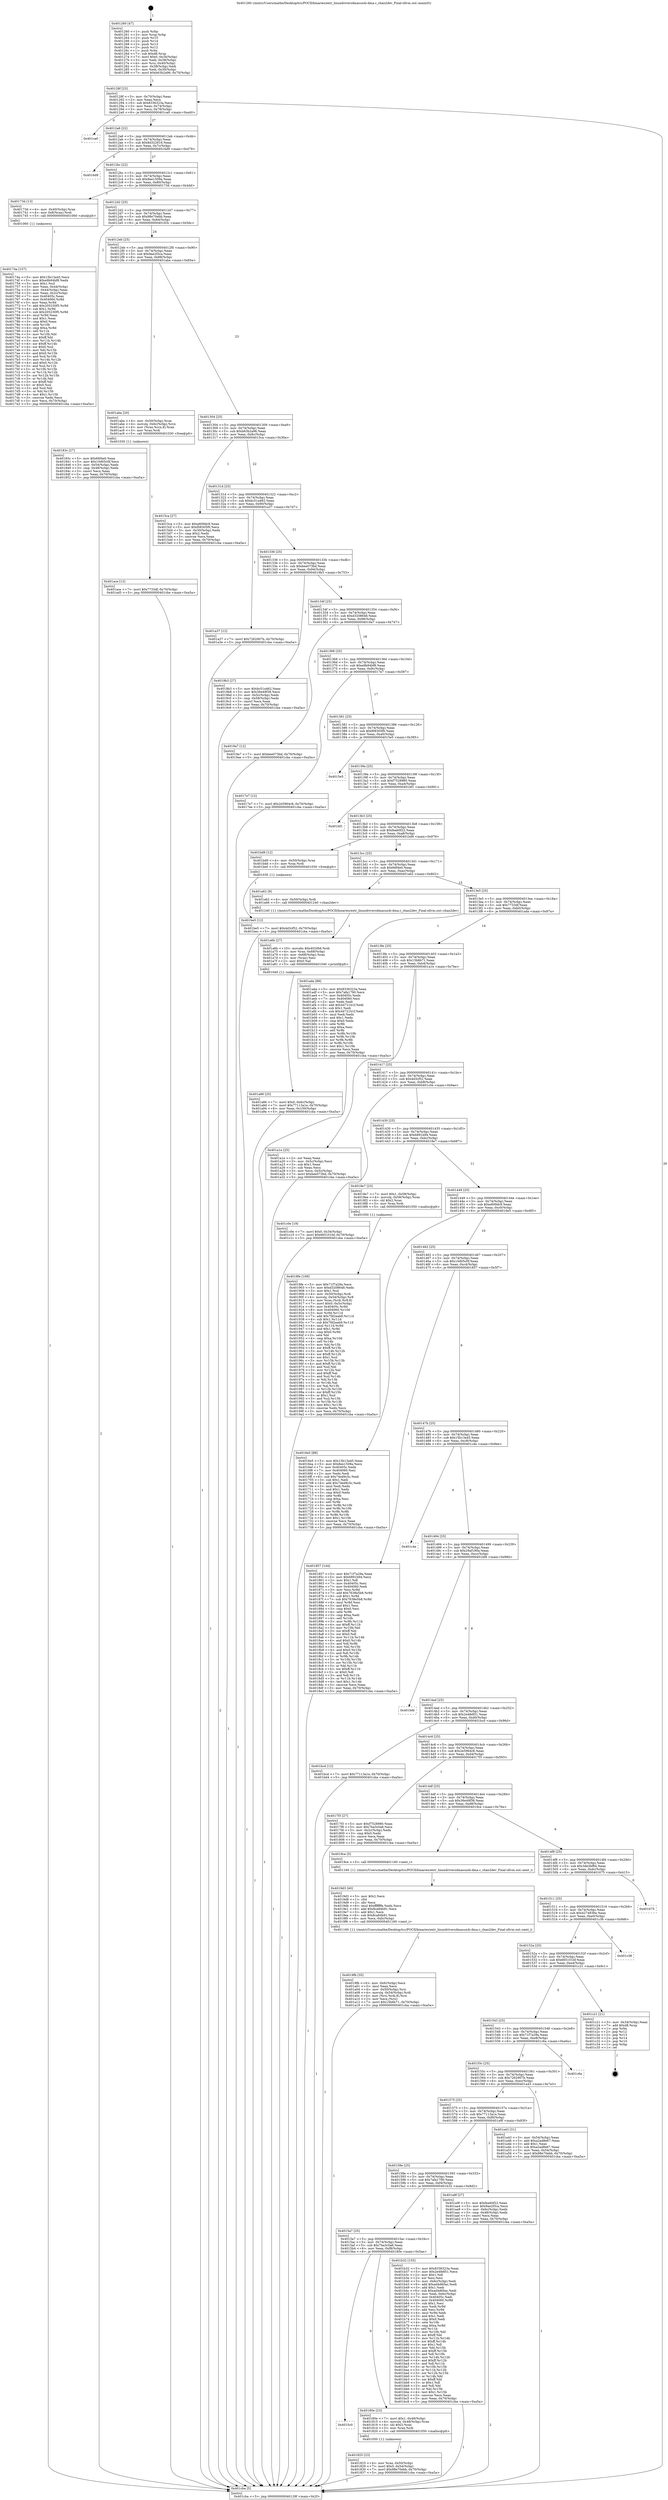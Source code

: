 digraph "0x401260" {
  label = "0x401260 (/mnt/c/Users/mathe/Desktop/tcc/POCII/binaries/extr_linuxdriversdmasun4i-dma.c_chan2dev_Final-ollvm.out::main(0))"
  labelloc = "t"
  node[shape=record]

  Entry [label="",width=0.3,height=0.3,shape=circle,fillcolor=black,style=filled]
  "0x40128f" [label="{
     0x40128f [23]\l
     | [instrs]\l
     &nbsp;&nbsp;0x40128f \<+3\>: mov -0x70(%rbp),%eax\l
     &nbsp;&nbsp;0x401292 \<+2\>: mov %eax,%ecx\l
     &nbsp;&nbsp;0x401294 \<+6\>: sub $0x8336323a,%ecx\l
     &nbsp;&nbsp;0x40129a \<+3\>: mov %eax,-0x74(%rbp)\l
     &nbsp;&nbsp;0x40129d \<+3\>: mov %ecx,-0x78(%rbp)\l
     &nbsp;&nbsp;0x4012a0 \<+6\>: je 0000000000401ca0 \<main+0xa40\>\l
  }"]
  "0x401ca0" [label="{
     0x401ca0\l
  }", style=dashed]
  "0x4012a6" [label="{
     0x4012a6 [22]\l
     | [instrs]\l
     &nbsp;&nbsp;0x4012a6 \<+5\>: jmp 00000000004012ab \<main+0x4b\>\l
     &nbsp;&nbsp;0x4012ab \<+3\>: mov -0x74(%rbp),%eax\l
     &nbsp;&nbsp;0x4012ae \<+5\>: sub $0x8d322616,%eax\l
     &nbsp;&nbsp;0x4012b3 \<+3\>: mov %eax,-0x7c(%rbp)\l
     &nbsp;&nbsp;0x4012b6 \<+6\>: je 00000000004016d9 \<main+0x479\>\l
  }"]
  Exit [label="",width=0.3,height=0.3,shape=circle,fillcolor=black,style=filled,peripheries=2]
  "0x4016d9" [label="{
     0x4016d9\l
  }", style=dashed]
  "0x4012bc" [label="{
     0x4012bc [22]\l
     | [instrs]\l
     &nbsp;&nbsp;0x4012bc \<+5\>: jmp 00000000004012c1 \<main+0x61\>\l
     &nbsp;&nbsp;0x4012c1 \<+3\>: mov -0x74(%rbp),%eax\l
     &nbsp;&nbsp;0x4012c4 \<+5\>: sub $0x8ee1509a,%eax\l
     &nbsp;&nbsp;0x4012c9 \<+3\>: mov %eax,-0x80(%rbp)\l
     &nbsp;&nbsp;0x4012cc \<+6\>: je 000000000040173d \<main+0x4dd\>\l
  }"]
  "0x401be5" [label="{
     0x401be5 [12]\l
     | [instrs]\l
     &nbsp;&nbsp;0x401be5 \<+7\>: movl $0x4d3cf52,-0x70(%rbp)\l
     &nbsp;&nbsp;0x401bec \<+5\>: jmp 0000000000401cba \<main+0xa5a\>\l
  }"]
  "0x40173d" [label="{
     0x40173d [13]\l
     | [instrs]\l
     &nbsp;&nbsp;0x40173d \<+4\>: mov -0x40(%rbp),%rax\l
     &nbsp;&nbsp;0x401741 \<+4\>: mov 0x8(%rax),%rdi\l
     &nbsp;&nbsp;0x401745 \<+5\>: call 0000000000401060 \<atoi@plt\>\l
     | [calls]\l
     &nbsp;&nbsp;0x401060 \{1\} (unknown)\l
  }"]
  "0x4012d2" [label="{
     0x4012d2 [25]\l
     | [instrs]\l
     &nbsp;&nbsp;0x4012d2 \<+5\>: jmp 00000000004012d7 \<main+0x77\>\l
     &nbsp;&nbsp;0x4012d7 \<+3\>: mov -0x74(%rbp),%eax\l
     &nbsp;&nbsp;0x4012da \<+5\>: sub $0x98e70ebb,%eax\l
     &nbsp;&nbsp;0x4012df \<+6\>: mov %eax,-0x84(%rbp)\l
     &nbsp;&nbsp;0x4012e5 \<+6\>: je 000000000040183c \<main+0x5dc\>\l
  }"]
  "0x401ace" [label="{
     0x401ace [12]\l
     | [instrs]\l
     &nbsp;&nbsp;0x401ace \<+7\>: movl $0x7733df,-0x70(%rbp)\l
     &nbsp;&nbsp;0x401ad5 \<+5\>: jmp 0000000000401cba \<main+0xa5a\>\l
  }"]
  "0x40183c" [label="{
     0x40183c [27]\l
     | [instrs]\l
     &nbsp;&nbsp;0x40183c \<+5\>: mov $0x66f4e0,%eax\l
     &nbsp;&nbsp;0x401841 \<+5\>: mov $0x10d05c0f,%ecx\l
     &nbsp;&nbsp;0x401846 \<+3\>: mov -0x54(%rbp),%edx\l
     &nbsp;&nbsp;0x401849 \<+3\>: cmp -0x48(%rbp),%edx\l
     &nbsp;&nbsp;0x40184c \<+3\>: cmovl %ecx,%eax\l
     &nbsp;&nbsp;0x40184f \<+3\>: mov %eax,-0x70(%rbp)\l
     &nbsp;&nbsp;0x401852 \<+5\>: jmp 0000000000401cba \<main+0xa5a\>\l
  }"]
  "0x4012eb" [label="{
     0x4012eb [25]\l
     | [instrs]\l
     &nbsp;&nbsp;0x4012eb \<+5\>: jmp 00000000004012f0 \<main+0x90\>\l
     &nbsp;&nbsp;0x4012f0 \<+3\>: mov -0x74(%rbp),%eax\l
     &nbsp;&nbsp;0x4012f3 \<+5\>: sub $0x9ae2f3ca,%eax\l
     &nbsp;&nbsp;0x4012f8 \<+6\>: mov %eax,-0x88(%rbp)\l
     &nbsp;&nbsp;0x4012fe \<+6\>: je 0000000000401aba \<main+0x85a\>\l
  }"]
  "0x401a86" [label="{
     0x401a86 [25]\l
     | [instrs]\l
     &nbsp;&nbsp;0x401a86 \<+7\>: movl $0x0,-0x6c(%rbp)\l
     &nbsp;&nbsp;0x401a8d \<+7\>: movl $0x77113a1e,-0x70(%rbp)\l
     &nbsp;&nbsp;0x401a94 \<+6\>: mov %eax,-0x100(%rbp)\l
     &nbsp;&nbsp;0x401a9a \<+5\>: jmp 0000000000401cba \<main+0xa5a\>\l
  }"]
  "0x401aba" [label="{
     0x401aba [20]\l
     | [instrs]\l
     &nbsp;&nbsp;0x401aba \<+4\>: mov -0x50(%rbp),%rax\l
     &nbsp;&nbsp;0x401abe \<+4\>: movslq -0x6c(%rbp),%rcx\l
     &nbsp;&nbsp;0x401ac2 \<+4\>: mov (%rax,%rcx,8),%rax\l
     &nbsp;&nbsp;0x401ac6 \<+3\>: mov %rax,%rdi\l
     &nbsp;&nbsp;0x401ac9 \<+5\>: call 0000000000401030 \<free@plt\>\l
     | [calls]\l
     &nbsp;&nbsp;0x401030 \{1\} (unknown)\l
  }"]
  "0x401304" [label="{
     0x401304 [25]\l
     | [instrs]\l
     &nbsp;&nbsp;0x401304 \<+5\>: jmp 0000000000401309 \<main+0xa9\>\l
     &nbsp;&nbsp;0x401309 \<+3\>: mov -0x74(%rbp),%eax\l
     &nbsp;&nbsp;0x40130c \<+5\>: sub $0xb63b2a96,%eax\l
     &nbsp;&nbsp;0x401311 \<+6\>: mov %eax,-0x8c(%rbp)\l
     &nbsp;&nbsp;0x401317 \<+6\>: je 00000000004015ca \<main+0x36a\>\l
  }"]
  "0x401a6b" [label="{
     0x401a6b [27]\l
     | [instrs]\l
     &nbsp;&nbsp;0x401a6b \<+10\>: movabs $0x4020b6,%rdi\l
     &nbsp;&nbsp;0x401a75 \<+4\>: mov %rax,-0x68(%rbp)\l
     &nbsp;&nbsp;0x401a79 \<+4\>: mov -0x68(%rbp),%rax\l
     &nbsp;&nbsp;0x401a7d \<+2\>: mov (%rax),%esi\l
     &nbsp;&nbsp;0x401a7f \<+2\>: mov $0x0,%al\l
     &nbsp;&nbsp;0x401a81 \<+5\>: call 0000000000401040 \<printf@plt\>\l
     | [calls]\l
     &nbsp;&nbsp;0x401040 \{1\} (unknown)\l
  }"]
  "0x4015ca" [label="{
     0x4015ca [27]\l
     | [instrs]\l
     &nbsp;&nbsp;0x4015ca \<+5\>: mov $0xe609dc9,%eax\l
     &nbsp;&nbsp;0x4015cf \<+5\>: mov $0xf08305f0,%ecx\l
     &nbsp;&nbsp;0x4015d4 \<+3\>: mov -0x30(%rbp),%edx\l
     &nbsp;&nbsp;0x4015d7 \<+3\>: cmp $0x2,%edx\l
     &nbsp;&nbsp;0x4015da \<+3\>: cmovne %ecx,%eax\l
     &nbsp;&nbsp;0x4015dd \<+3\>: mov %eax,-0x70(%rbp)\l
     &nbsp;&nbsp;0x4015e0 \<+5\>: jmp 0000000000401cba \<main+0xa5a\>\l
  }"]
  "0x40131d" [label="{
     0x40131d [25]\l
     | [instrs]\l
     &nbsp;&nbsp;0x40131d \<+5\>: jmp 0000000000401322 \<main+0xc2\>\l
     &nbsp;&nbsp;0x401322 \<+3\>: mov -0x74(%rbp),%eax\l
     &nbsp;&nbsp;0x401325 \<+5\>: sub $0xbc51a462,%eax\l
     &nbsp;&nbsp;0x40132a \<+6\>: mov %eax,-0x90(%rbp)\l
     &nbsp;&nbsp;0x401330 \<+6\>: je 0000000000401a37 \<main+0x7d7\>\l
  }"]
  "0x401cba" [label="{
     0x401cba [5]\l
     | [instrs]\l
     &nbsp;&nbsp;0x401cba \<+5\>: jmp 000000000040128f \<main+0x2f\>\l
  }"]
  "0x401260" [label="{
     0x401260 [47]\l
     | [instrs]\l
     &nbsp;&nbsp;0x401260 \<+1\>: push %rbp\l
     &nbsp;&nbsp;0x401261 \<+3\>: mov %rsp,%rbp\l
     &nbsp;&nbsp;0x401264 \<+2\>: push %r15\l
     &nbsp;&nbsp;0x401266 \<+2\>: push %r14\l
     &nbsp;&nbsp;0x401268 \<+2\>: push %r13\l
     &nbsp;&nbsp;0x40126a \<+2\>: push %r12\l
     &nbsp;&nbsp;0x40126c \<+1\>: push %rbx\l
     &nbsp;&nbsp;0x40126d \<+7\>: sub $0xd8,%rsp\l
     &nbsp;&nbsp;0x401274 \<+7\>: movl $0x0,-0x34(%rbp)\l
     &nbsp;&nbsp;0x40127b \<+3\>: mov %edi,-0x38(%rbp)\l
     &nbsp;&nbsp;0x40127e \<+4\>: mov %rsi,-0x40(%rbp)\l
     &nbsp;&nbsp;0x401282 \<+3\>: mov -0x38(%rbp),%edi\l
     &nbsp;&nbsp;0x401285 \<+3\>: mov %edi,-0x30(%rbp)\l
     &nbsp;&nbsp;0x401288 \<+7\>: movl $0xb63b2a96,-0x70(%rbp)\l
  }"]
  "0x4019fb" [label="{
     0x4019fb [35]\l
     | [instrs]\l
     &nbsp;&nbsp;0x4019fb \<+6\>: mov -0xfc(%rbp),%ecx\l
     &nbsp;&nbsp;0x401a01 \<+3\>: imul %eax,%ecx\l
     &nbsp;&nbsp;0x401a04 \<+4\>: mov -0x50(%rbp),%rsi\l
     &nbsp;&nbsp;0x401a08 \<+4\>: movslq -0x54(%rbp),%rdi\l
     &nbsp;&nbsp;0x401a0c \<+4\>: mov (%rsi,%rdi,8),%rsi\l
     &nbsp;&nbsp;0x401a10 \<+2\>: mov %ecx,(%rsi)\l
     &nbsp;&nbsp;0x401a12 \<+7\>: movl $0x15b6b71,-0x70(%rbp)\l
     &nbsp;&nbsp;0x401a19 \<+5\>: jmp 0000000000401cba \<main+0xa5a\>\l
  }"]
  "0x401a37" [label="{
     0x401a37 [12]\l
     | [instrs]\l
     &nbsp;&nbsp;0x401a37 \<+7\>: movl $0x7262907b,-0x70(%rbp)\l
     &nbsp;&nbsp;0x401a3e \<+5\>: jmp 0000000000401cba \<main+0xa5a\>\l
  }"]
  "0x401336" [label="{
     0x401336 [25]\l
     | [instrs]\l
     &nbsp;&nbsp;0x401336 \<+5\>: jmp 000000000040133b \<main+0xdb\>\l
     &nbsp;&nbsp;0x40133b \<+3\>: mov -0x74(%rbp),%eax\l
     &nbsp;&nbsp;0x40133e \<+5\>: sub $0xbee073bd,%eax\l
     &nbsp;&nbsp;0x401343 \<+6\>: mov %eax,-0x94(%rbp)\l
     &nbsp;&nbsp;0x401349 \<+6\>: je 00000000004019b3 \<main+0x753\>\l
  }"]
  "0x4019d3" [label="{
     0x4019d3 [40]\l
     | [instrs]\l
     &nbsp;&nbsp;0x4019d3 \<+5\>: mov $0x2,%ecx\l
     &nbsp;&nbsp;0x4019d8 \<+1\>: cltd\l
     &nbsp;&nbsp;0x4019d9 \<+2\>: idiv %ecx\l
     &nbsp;&nbsp;0x4019db \<+6\>: imul $0xfffffffe,%edx,%ecx\l
     &nbsp;&nbsp;0x4019e1 \<+6\>: add $0x8ca84b91,%ecx\l
     &nbsp;&nbsp;0x4019e7 \<+3\>: add $0x1,%ecx\l
     &nbsp;&nbsp;0x4019ea \<+6\>: sub $0x8ca84b91,%ecx\l
     &nbsp;&nbsp;0x4019f0 \<+6\>: mov %ecx,-0xfc(%rbp)\l
     &nbsp;&nbsp;0x4019f6 \<+5\>: call 0000000000401160 \<next_i\>\l
     | [calls]\l
     &nbsp;&nbsp;0x401160 \{1\} (/mnt/c/Users/mathe/Desktop/tcc/POCII/binaries/extr_linuxdriversdmasun4i-dma.c_chan2dev_Final-ollvm.out::next_i)\l
  }"]
  "0x4019b3" [label="{
     0x4019b3 [27]\l
     | [instrs]\l
     &nbsp;&nbsp;0x4019b3 \<+5\>: mov $0xbc51a462,%eax\l
     &nbsp;&nbsp;0x4019b8 \<+5\>: mov $0x36e49f38,%ecx\l
     &nbsp;&nbsp;0x4019bd \<+3\>: mov -0x5c(%rbp),%edx\l
     &nbsp;&nbsp;0x4019c0 \<+3\>: cmp -0x58(%rbp),%edx\l
     &nbsp;&nbsp;0x4019c3 \<+3\>: cmovl %ecx,%eax\l
     &nbsp;&nbsp;0x4019c6 \<+3\>: mov %eax,-0x70(%rbp)\l
     &nbsp;&nbsp;0x4019c9 \<+5\>: jmp 0000000000401cba \<main+0xa5a\>\l
  }"]
  "0x40134f" [label="{
     0x40134f [25]\l
     | [instrs]\l
     &nbsp;&nbsp;0x40134f \<+5\>: jmp 0000000000401354 \<main+0xf4\>\l
     &nbsp;&nbsp;0x401354 \<+3\>: mov -0x74(%rbp),%eax\l
     &nbsp;&nbsp;0x401357 \<+5\>: sub $0xd3208648,%eax\l
     &nbsp;&nbsp;0x40135c \<+6\>: mov %eax,-0x98(%rbp)\l
     &nbsp;&nbsp;0x401362 \<+6\>: je 00000000004019a7 \<main+0x747\>\l
  }"]
  "0x4018fe" [label="{
     0x4018fe [169]\l
     | [instrs]\l
     &nbsp;&nbsp;0x4018fe \<+5\>: mov $0x71f7a29a,%ecx\l
     &nbsp;&nbsp;0x401903 \<+5\>: mov $0xd3208648,%edx\l
     &nbsp;&nbsp;0x401908 \<+3\>: mov $0x1,%sil\l
     &nbsp;&nbsp;0x40190b \<+4\>: mov -0x50(%rbp),%rdi\l
     &nbsp;&nbsp;0x40190f \<+4\>: movslq -0x54(%rbp),%r8\l
     &nbsp;&nbsp;0x401913 \<+4\>: mov %rax,(%rdi,%r8,8)\l
     &nbsp;&nbsp;0x401917 \<+7\>: movl $0x0,-0x5c(%rbp)\l
     &nbsp;&nbsp;0x40191e \<+8\>: mov 0x40405c,%r9d\l
     &nbsp;&nbsp;0x401926 \<+8\>: mov 0x404060,%r10d\l
     &nbsp;&nbsp;0x40192e \<+3\>: mov %r9d,%r11d\l
     &nbsp;&nbsp;0x401931 \<+7\>: add $0x7fd2eab9,%r11d\l
     &nbsp;&nbsp;0x401938 \<+4\>: sub $0x1,%r11d\l
     &nbsp;&nbsp;0x40193c \<+7\>: sub $0x7fd2eab9,%r11d\l
     &nbsp;&nbsp;0x401943 \<+4\>: imul %r11d,%r9d\l
     &nbsp;&nbsp;0x401947 \<+4\>: and $0x1,%r9d\l
     &nbsp;&nbsp;0x40194b \<+4\>: cmp $0x0,%r9d\l
     &nbsp;&nbsp;0x40194f \<+3\>: sete %bl\l
     &nbsp;&nbsp;0x401952 \<+4\>: cmp $0xa,%r10d\l
     &nbsp;&nbsp;0x401956 \<+4\>: setl %r14b\l
     &nbsp;&nbsp;0x40195a \<+3\>: mov %bl,%r15b\l
     &nbsp;&nbsp;0x40195d \<+4\>: xor $0xff,%r15b\l
     &nbsp;&nbsp;0x401961 \<+3\>: mov %r14b,%r12b\l
     &nbsp;&nbsp;0x401964 \<+4\>: xor $0xff,%r12b\l
     &nbsp;&nbsp;0x401968 \<+4\>: xor $0x1,%sil\l
     &nbsp;&nbsp;0x40196c \<+3\>: mov %r15b,%r13b\l
     &nbsp;&nbsp;0x40196f \<+4\>: and $0xff,%r13b\l
     &nbsp;&nbsp;0x401973 \<+3\>: and %sil,%bl\l
     &nbsp;&nbsp;0x401976 \<+3\>: mov %r12b,%al\l
     &nbsp;&nbsp;0x401979 \<+2\>: and $0xff,%al\l
     &nbsp;&nbsp;0x40197b \<+3\>: and %sil,%r14b\l
     &nbsp;&nbsp;0x40197e \<+3\>: or %bl,%r13b\l
     &nbsp;&nbsp;0x401981 \<+3\>: or %r14b,%al\l
     &nbsp;&nbsp;0x401984 \<+3\>: xor %al,%r13b\l
     &nbsp;&nbsp;0x401987 \<+3\>: or %r12b,%r15b\l
     &nbsp;&nbsp;0x40198a \<+4\>: xor $0xff,%r15b\l
     &nbsp;&nbsp;0x40198e \<+4\>: or $0x1,%sil\l
     &nbsp;&nbsp;0x401992 \<+3\>: and %sil,%r15b\l
     &nbsp;&nbsp;0x401995 \<+3\>: or %r15b,%r13b\l
     &nbsp;&nbsp;0x401998 \<+4\>: test $0x1,%r13b\l
     &nbsp;&nbsp;0x40199c \<+3\>: cmovne %edx,%ecx\l
     &nbsp;&nbsp;0x40199f \<+3\>: mov %ecx,-0x70(%rbp)\l
     &nbsp;&nbsp;0x4019a2 \<+5\>: jmp 0000000000401cba \<main+0xa5a\>\l
  }"]
  "0x4019a7" [label="{
     0x4019a7 [12]\l
     | [instrs]\l
     &nbsp;&nbsp;0x4019a7 \<+7\>: movl $0xbee073bd,-0x70(%rbp)\l
     &nbsp;&nbsp;0x4019ae \<+5\>: jmp 0000000000401cba \<main+0xa5a\>\l
  }"]
  "0x401368" [label="{
     0x401368 [25]\l
     | [instrs]\l
     &nbsp;&nbsp;0x401368 \<+5\>: jmp 000000000040136d \<main+0x10d\>\l
     &nbsp;&nbsp;0x40136d \<+3\>: mov -0x74(%rbp),%eax\l
     &nbsp;&nbsp;0x401370 \<+5\>: sub $0xe9b94bf8,%eax\l
     &nbsp;&nbsp;0x401375 \<+6\>: mov %eax,-0x9c(%rbp)\l
     &nbsp;&nbsp;0x40137b \<+6\>: je 00000000004017e7 \<main+0x587\>\l
  }"]
  "0x401825" [label="{
     0x401825 [23]\l
     | [instrs]\l
     &nbsp;&nbsp;0x401825 \<+4\>: mov %rax,-0x50(%rbp)\l
     &nbsp;&nbsp;0x401829 \<+7\>: movl $0x0,-0x54(%rbp)\l
     &nbsp;&nbsp;0x401830 \<+7\>: movl $0x98e70ebb,-0x70(%rbp)\l
     &nbsp;&nbsp;0x401837 \<+5\>: jmp 0000000000401cba \<main+0xa5a\>\l
  }"]
  "0x4017e7" [label="{
     0x4017e7 [12]\l
     | [instrs]\l
     &nbsp;&nbsp;0x4017e7 \<+7\>: movl $0x2e5964c8,-0x70(%rbp)\l
     &nbsp;&nbsp;0x4017ee \<+5\>: jmp 0000000000401cba \<main+0xa5a\>\l
  }"]
  "0x401381" [label="{
     0x401381 [25]\l
     | [instrs]\l
     &nbsp;&nbsp;0x401381 \<+5\>: jmp 0000000000401386 \<main+0x126\>\l
     &nbsp;&nbsp;0x401386 \<+3\>: mov -0x74(%rbp),%eax\l
     &nbsp;&nbsp;0x401389 \<+5\>: sub $0xf08305f0,%eax\l
     &nbsp;&nbsp;0x40138e \<+6\>: mov %eax,-0xa0(%rbp)\l
     &nbsp;&nbsp;0x401394 \<+6\>: je 00000000004015e5 \<main+0x385\>\l
  }"]
  "0x4015c0" [label="{
     0x4015c0\l
  }", style=dashed]
  "0x4015e5" [label="{
     0x4015e5\l
  }", style=dashed]
  "0x40139a" [label="{
     0x40139a [25]\l
     | [instrs]\l
     &nbsp;&nbsp;0x40139a \<+5\>: jmp 000000000040139f \<main+0x13f\>\l
     &nbsp;&nbsp;0x40139f \<+3\>: mov -0x74(%rbp),%eax\l
     &nbsp;&nbsp;0x4013a2 \<+5\>: sub $0xf7528980,%eax\l
     &nbsp;&nbsp;0x4013a7 \<+6\>: mov %eax,-0xa4(%rbp)\l
     &nbsp;&nbsp;0x4013ad \<+6\>: je 0000000000401bf1 \<main+0x991\>\l
  }"]
  "0x40180e" [label="{
     0x40180e [23]\l
     | [instrs]\l
     &nbsp;&nbsp;0x40180e \<+7\>: movl $0x1,-0x48(%rbp)\l
     &nbsp;&nbsp;0x401815 \<+4\>: movslq -0x48(%rbp),%rax\l
     &nbsp;&nbsp;0x401819 \<+4\>: shl $0x3,%rax\l
     &nbsp;&nbsp;0x40181d \<+3\>: mov %rax,%rdi\l
     &nbsp;&nbsp;0x401820 \<+5\>: call 0000000000401050 \<malloc@plt\>\l
     | [calls]\l
     &nbsp;&nbsp;0x401050 \{1\} (unknown)\l
  }"]
  "0x401bf1" [label="{
     0x401bf1\l
  }", style=dashed]
  "0x4013b3" [label="{
     0x4013b3 [25]\l
     | [instrs]\l
     &nbsp;&nbsp;0x4013b3 \<+5\>: jmp 00000000004013b8 \<main+0x158\>\l
     &nbsp;&nbsp;0x4013b8 \<+3\>: mov -0x74(%rbp),%eax\l
     &nbsp;&nbsp;0x4013bb \<+5\>: sub $0xfea60f22,%eax\l
     &nbsp;&nbsp;0x4013c0 \<+6\>: mov %eax,-0xa8(%rbp)\l
     &nbsp;&nbsp;0x4013c6 \<+6\>: je 0000000000401bd9 \<main+0x979\>\l
  }"]
  "0x4015a7" [label="{
     0x4015a7 [25]\l
     | [instrs]\l
     &nbsp;&nbsp;0x4015a7 \<+5\>: jmp 00000000004015ac \<main+0x34c\>\l
     &nbsp;&nbsp;0x4015ac \<+3\>: mov -0x74(%rbp),%eax\l
     &nbsp;&nbsp;0x4015af \<+5\>: sub $0x7ba3c0a6,%eax\l
     &nbsp;&nbsp;0x4015b4 \<+6\>: mov %eax,-0xf8(%rbp)\l
     &nbsp;&nbsp;0x4015ba \<+6\>: je 000000000040180e \<main+0x5ae\>\l
  }"]
  "0x401bd9" [label="{
     0x401bd9 [12]\l
     | [instrs]\l
     &nbsp;&nbsp;0x401bd9 \<+4\>: mov -0x50(%rbp),%rax\l
     &nbsp;&nbsp;0x401bdd \<+3\>: mov %rax,%rdi\l
     &nbsp;&nbsp;0x401be0 \<+5\>: call 0000000000401030 \<free@plt\>\l
     | [calls]\l
     &nbsp;&nbsp;0x401030 \{1\} (unknown)\l
  }"]
  "0x4013cc" [label="{
     0x4013cc [25]\l
     | [instrs]\l
     &nbsp;&nbsp;0x4013cc \<+5\>: jmp 00000000004013d1 \<main+0x171\>\l
     &nbsp;&nbsp;0x4013d1 \<+3\>: mov -0x74(%rbp),%eax\l
     &nbsp;&nbsp;0x4013d4 \<+5\>: sub $0x66f4e0,%eax\l
     &nbsp;&nbsp;0x4013d9 \<+6\>: mov %eax,-0xac(%rbp)\l
     &nbsp;&nbsp;0x4013df \<+6\>: je 0000000000401a62 \<main+0x802\>\l
  }"]
  "0x401b32" [label="{
     0x401b32 [155]\l
     | [instrs]\l
     &nbsp;&nbsp;0x401b32 \<+5\>: mov $0x8336323a,%eax\l
     &nbsp;&nbsp;0x401b37 \<+5\>: mov $0x2e4fe851,%ecx\l
     &nbsp;&nbsp;0x401b3c \<+2\>: mov $0x1,%dl\l
     &nbsp;&nbsp;0x401b3e \<+2\>: xor %esi,%esi\l
     &nbsp;&nbsp;0x401b40 \<+3\>: mov -0x6c(%rbp),%edi\l
     &nbsp;&nbsp;0x401b43 \<+6\>: add $0xad4d60ac,%edi\l
     &nbsp;&nbsp;0x401b49 \<+3\>: add $0x1,%edi\l
     &nbsp;&nbsp;0x401b4c \<+6\>: sub $0xad4d60ac,%edi\l
     &nbsp;&nbsp;0x401b52 \<+3\>: mov %edi,-0x6c(%rbp)\l
     &nbsp;&nbsp;0x401b55 \<+7\>: mov 0x40405c,%edi\l
     &nbsp;&nbsp;0x401b5c \<+8\>: mov 0x404060,%r8d\l
     &nbsp;&nbsp;0x401b64 \<+3\>: sub $0x1,%esi\l
     &nbsp;&nbsp;0x401b67 \<+3\>: mov %edi,%r9d\l
     &nbsp;&nbsp;0x401b6a \<+3\>: add %esi,%r9d\l
     &nbsp;&nbsp;0x401b6d \<+4\>: imul %r9d,%edi\l
     &nbsp;&nbsp;0x401b71 \<+3\>: and $0x1,%edi\l
     &nbsp;&nbsp;0x401b74 \<+3\>: cmp $0x0,%edi\l
     &nbsp;&nbsp;0x401b77 \<+4\>: sete %r10b\l
     &nbsp;&nbsp;0x401b7b \<+4\>: cmp $0xa,%r8d\l
     &nbsp;&nbsp;0x401b7f \<+4\>: setl %r11b\l
     &nbsp;&nbsp;0x401b83 \<+3\>: mov %r10b,%bl\l
     &nbsp;&nbsp;0x401b86 \<+3\>: xor $0xff,%bl\l
     &nbsp;&nbsp;0x401b89 \<+3\>: mov %r11b,%r14b\l
     &nbsp;&nbsp;0x401b8c \<+4\>: xor $0xff,%r14b\l
     &nbsp;&nbsp;0x401b90 \<+3\>: xor $0x1,%dl\l
     &nbsp;&nbsp;0x401b93 \<+3\>: mov %bl,%r15b\l
     &nbsp;&nbsp;0x401b96 \<+4\>: and $0xff,%r15b\l
     &nbsp;&nbsp;0x401b9a \<+3\>: and %dl,%r10b\l
     &nbsp;&nbsp;0x401b9d \<+3\>: mov %r14b,%r12b\l
     &nbsp;&nbsp;0x401ba0 \<+4\>: and $0xff,%r12b\l
     &nbsp;&nbsp;0x401ba4 \<+3\>: and %dl,%r11b\l
     &nbsp;&nbsp;0x401ba7 \<+3\>: or %r10b,%r15b\l
     &nbsp;&nbsp;0x401baa \<+3\>: or %r11b,%r12b\l
     &nbsp;&nbsp;0x401bad \<+3\>: xor %r12b,%r15b\l
     &nbsp;&nbsp;0x401bb0 \<+3\>: or %r14b,%bl\l
     &nbsp;&nbsp;0x401bb3 \<+3\>: xor $0xff,%bl\l
     &nbsp;&nbsp;0x401bb6 \<+3\>: or $0x1,%dl\l
     &nbsp;&nbsp;0x401bb9 \<+2\>: and %dl,%bl\l
     &nbsp;&nbsp;0x401bbb \<+3\>: or %bl,%r15b\l
     &nbsp;&nbsp;0x401bbe \<+4\>: test $0x1,%r15b\l
     &nbsp;&nbsp;0x401bc2 \<+3\>: cmovne %ecx,%eax\l
     &nbsp;&nbsp;0x401bc5 \<+3\>: mov %eax,-0x70(%rbp)\l
     &nbsp;&nbsp;0x401bc8 \<+5\>: jmp 0000000000401cba \<main+0xa5a\>\l
  }"]
  "0x401a62" [label="{
     0x401a62 [9]\l
     | [instrs]\l
     &nbsp;&nbsp;0x401a62 \<+4\>: mov -0x50(%rbp),%rdi\l
     &nbsp;&nbsp;0x401a66 \<+5\>: call 0000000000401240 \<chan2dev\>\l
     | [calls]\l
     &nbsp;&nbsp;0x401240 \{1\} (/mnt/c/Users/mathe/Desktop/tcc/POCII/binaries/extr_linuxdriversdmasun4i-dma.c_chan2dev_Final-ollvm.out::chan2dev)\l
  }"]
  "0x4013e5" [label="{
     0x4013e5 [25]\l
     | [instrs]\l
     &nbsp;&nbsp;0x4013e5 \<+5\>: jmp 00000000004013ea \<main+0x18a\>\l
     &nbsp;&nbsp;0x4013ea \<+3\>: mov -0x74(%rbp),%eax\l
     &nbsp;&nbsp;0x4013ed \<+5\>: sub $0x7733df,%eax\l
     &nbsp;&nbsp;0x4013f2 \<+6\>: mov %eax,-0xb0(%rbp)\l
     &nbsp;&nbsp;0x4013f8 \<+6\>: je 0000000000401ada \<main+0x87a\>\l
  }"]
  "0x40158e" [label="{
     0x40158e [25]\l
     | [instrs]\l
     &nbsp;&nbsp;0x40158e \<+5\>: jmp 0000000000401593 \<main+0x333\>\l
     &nbsp;&nbsp;0x401593 \<+3\>: mov -0x74(%rbp),%eax\l
     &nbsp;&nbsp;0x401596 \<+5\>: sub $0x7afa1790,%eax\l
     &nbsp;&nbsp;0x40159b \<+6\>: mov %eax,-0xf4(%rbp)\l
     &nbsp;&nbsp;0x4015a1 \<+6\>: je 0000000000401b32 \<main+0x8d2\>\l
  }"]
  "0x401ada" [label="{
     0x401ada [88]\l
     | [instrs]\l
     &nbsp;&nbsp;0x401ada \<+5\>: mov $0x8336323a,%eax\l
     &nbsp;&nbsp;0x401adf \<+5\>: mov $0x7afa1790,%ecx\l
     &nbsp;&nbsp;0x401ae4 \<+7\>: mov 0x40405c,%edx\l
     &nbsp;&nbsp;0x401aeb \<+7\>: mov 0x404060,%esi\l
     &nbsp;&nbsp;0x401af2 \<+2\>: mov %edx,%edi\l
     &nbsp;&nbsp;0x401af4 \<+6\>: add $0x44721b1f,%edi\l
     &nbsp;&nbsp;0x401afa \<+3\>: sub $0x1,%edi\l
     &nbsp;&nbsp;0x401afd \<+6\>: sub $0x44721b1f,%edi\l
     &nbsp;&nbsp;0x401b03 \<+3\>: imul %edi,%edx\l
     &nbsp;&nbsp;0x401b06 \<+3\>: and $0x1,%edx\l
     &nbsp;&nbsp;0x401b09 \<+3\>: cmp $0x0,%edx\l
     &nbsp;&nbsp;0x401b0c \<+4\>: sete %r8b\l
     &nbsp;&nbsp;0x401b10 \<+3\>: cmp $0xa,%esi\l
     &nbsp;&nbsp;0x401b13 \<+4\>: setl %r9b\l
     &nbsp;&nbsp;0x401b17 \<+3\>: mov %r8b,%r10b\l
     &nbsp;&nbsp;0x401b1a \<+3\>: and %r9b,%r10b\l
     &nbsp;&nbsp;0x401b1d \<+3\>: xor %r9b,%r8b\l
     &nbsp;&nbsp;0x401b20 \<+3\>: or %r8b,%r10b\l
     &nbsp;&nbsp;0x401b23 \<+4\>: test $0x1,%r10b\l
     &nbsp;&nbsp;0x401b27 \<+3\>: cmovne %ecx,%eax\l
     &nbsp;&nbsp;0x401b2a \<+3\>: mov %eax,-0x70(%rbp)\l
     &nbsp;&nbsp;0x401b2d \<+5\>: jmp 0000000000401cba \<main+0xa5a\>\l
  }"]
  "0x4013fe" [label="{
     0x4013fe [25]\l
     | [instrs]\l
     &nbsp;&nbsp;0x4013fe \<+5\>: jmp 0000000000401403 \<main+0x1a3\>\l
     &nbsp;&nbsp;0x401403 \<+3\>: mov -0x74(%rbp),%eax\l
     &nbsp;&nbsp;0x401406 \<+5\>: sub $0x15b6b71,%eax\l
     &nbsp;&nbsp;0x40140b \<+6\>: mov %eax,-0xb4(%rbp)\l
     &nbsp;&nbsp;0x401411 \<+6\>: je 0000000000401a1e \<main+0x7be\>\l
  }"]
  "0x401a9f" [label="{
     0x401a9f [27]\l
     | [instrs]\l
     &nbsp;&nbsp;0x401a9f \<+5\>: mov $0xfea60f22,%eax\l
     &nbsp;&nbsp;0x401aa4 \<+5\>: mov $0x9ae2f3ca,%ecx\l
     &nbsp;&nbsp;0x401aa9 \<+3\>: mov -0x6c(%rbp),%edx\l
     &nbsp;&nbsp;0x401aac \<+3\>: cmp -0x48(%rbp),%edx\l
     &nbsp;&nbsp;0x401aaf \<+3\>: cmovl %ecx,%eax\l
     &nbsp;&nbsp;0x401ab2 \<+3\>: mov %eax,-0x70(%rbp)\l
     &nbsp;&nbsp;0x401ab5 \<+5\>: jmp 0000000000401cba \<main+0xa5a\>\l
  }"]
  "0x401a1e" [label="{
     0x401a1e [25]\l
     | [instrs]\l
     &nbsp;&nbsp;0x401a1e \<+2\>: xor %eax,%eax\l
     &nbsp;&nbsp;0x401a20 \<+3\>: mov -0x5c(%rbp),%ecx\l
     &nbsp;&nbsp;0x401a23 \<+3\>: sub $0x1,%eax\l
     &nbsp;&nbsp;0x401a26 \<+2\>: sub %eax,%ecx\l
     &nbsp;&nbsp;0x401a28 \<+3\>: mov %ecx,-0x5c(%rbp)\l
     &nbsp;&nbsp;0x401a2b \<+7\>: movl $0xbee073bd,-0x70(%rbp)\l
     &nbsp;&nbsp;0x401a32 \<+5\>: jmp 0000000000401cba \<main+0xa5a\>\l
  }"]
  "0x401417" [label="{
     0x401417 [25]\l
     | [instrs]\l
     &nbsp;&nbsp;0x401417 \<+5\>: jmp 000000000040141c \<main+0x1bc\>\l
     &nbsp;&nbsp;0x40141c \<+3\>: mov -0x74(%rbp),%eax\l
     &nbsp;&nbsp;0x40141f \<+5\>: sub $0x4d3cf52,%eax\l
     &nbsp;&nbsp;0x401424 \<+6\>: mov %eax,-0xb8(%rbp)\l
     &nbsp;&nbsp;0x40142a \<+6\>: je 0000000000401c0e \<main+0x9ae\>\l
  }"]
  "0x401575" [label="{
     0x401575 [25]\l
     | [instrs]\l
     &nbsp;&nbsp;0x401575 \<+5\>: jmp 000000000040157a \<main+0x31a\>\l
     &nbsp;&nbsp;0x40157a \<+3\>: mov -0x74(%rbp),%eax\l
     &nbsp;&nbsp;0x40157d \<+5\>: sub $0x77113a1e,%eax\l
     &nbsp;&nbsp;0x401582 \<+6\>: mov %eax,-0xf0(%rbp)\l
     &nbsp;&nbsp;0x401588 \<+6\>: je 0000000000401a9f \<main+0x83f\>\l
  }"]
  "0x401c0e" [label="{
     0x401c0e [19]\l
     | [instrs]\l
     &nbsp;&nbsp;0x401c0e \<+7\>: movl $0x0,-0x34(%rbp)\l
     &nbsp;&nbsp;0x401c15 \<+7\>: movl $0x665101bf,-0x70(%rbp)\l
     &nbsp;&nbsp;0x401c1c \<+5\>: jmp 0000000000401cba \<main+0xa5a\>\l
  }"]
  "0x401430" [label="{
     0x401430 [25]\l
     | [instrs]\l
     &nbsp;&nbsp;0x401430 \<+5\>: jmp 0000000000401435 \<main+0x1d5\>\l
     &nbsp;&nbsp;0x401435 \<+3\>: mov -0x74(%rbp),%eax\l
     &nbsp;&nbsp;0x401438 \<+5\>: sub $0x6891b94,%eax\l
     &nbsp;&nbsp;0x40143d \<+6\>: mov %eax,-0xbc(%rbp)\l
     &nbsp;&nbsp;0x401443 \<+6\>: je 00000000004018e7 \<main+0x687\>\l
  }"]
  "0x401a43" [label="{
     0x401a43 [31]\l
     | [instrs]\l
     &nbsp;&nbsp;0x401a43 \<+3\>: mov -0x54(%rbp),%eax\l
     &nbsp;&nbsp;0x401a46 \<+5\>: add $0xa2ad8e67,%eax\l
     &nbsp;&nbsp;0x401a4b \<+3\>: add $0x1,%eax\l
     &nbsp;&nbsp;0x401a4e \<+5\>: sub $0xa2ad8e67,%eax\l
     &nbsp;&nbsp;0x401a53 \<+3\>: mov %eax,-0x54(%rbp)\l
     &nbsp;&nbsp;0x401a56 \<+7\>: movl $0x98e70ebb,-0x70(%rbp)\l
     &nbsp;&nbsp;0x401a5d \<+5\>: jmp 0000000000401cba \<main+0xa5a\>\l
  }"]
  "0x4018e7" [label="{
     0x4018e7 [23]\l
     | [instrs]\l
     &nbsp;&nbsp;0x4018e7 \<+7\>: movl $0x1,-0x58(%rbp)\l
     &nbsp;&nbsp;0x4018ee \<+4\>: movslq -0x58(%rbp),%rax\l
     &nbsp;&nbsp;0x4018f2 \<+4\>: shl $0x2,%rax\l
     &nbsp;&nbsp;0x4018f6 \<+3\>: mov %rax,%rdi\l
     &nbsp;&nbsp;0x4018f9 \<+5\>: call 0000000000401050 \<malloc@plt\>\l
     | [calls]\l
     &nbsp;&nbsp;0x401050 \{1\} (unknown)\l
  }"]
  "0x401449" [label="{
     0x401449 [25]\l
     | [instrs]\l
     &nbsp;&nbsp;0x401449 \<+5\>: jmp 000000000040144e \<main+0x1ee\>\l
     &nbsp;&nbsp;0x40144e \<+3\>: mov -0x74(%rbp),%eax\l
     &nbsp;&nbsp;0x401451 \<+5\>: sub $0xe609dc9,%eax\l
     &nbsp;&nbsp;0x401456 \<+6\>: mov %eax,-0xc0(%rbp)\l
     &nbsp;&nbsp;0x40145c \<+6\>: je 00000000004016e5 \<main+0x485\>\l
  }"]
  "0x40155c" [label="{
     0x40155c [25]\l
     | [instrs]\l
     &nbsp;&nbsp;0x40155c \<+5\>: jmp 0000000000401561 \<main+0x301\>\l
     &nbsp;&nbsp;0x401561 \<+3\>: mov -0x74(%rbp),%eax\l
     &nbsp;&nbsp;0x401564 \<+5\>: sub $0x7262907b,%eax\l
     &nbsp;&nbsp;0x401569 \<+6\>: mov %eax,-0xec(%rbp)\l
     &nbsp;&nbsp;0x40156f \<+6\>: je 0000000000401a43 \<main+0x7e3\>\l
  }"]
  "0x4016e5" [label="{
     0x4016e5 [88]\l
     | [instrs]\l
     &nbsp;&nbsp;0x4016e5 \<+5\>: mov $0x15b13a45,%eax\l
     &nbsp;&nbsp;0x4016ea \<+5\>: mov $0x8ee1509a,%ecx\l
     &nbsp;&nbsp;0x4016ef \<+7\>: mov 0x40405c,%edx\l
     &nbsp;&nbsp;0x4016f6 \<+7\>: mov 0x404060,%esi\l
     &nbsp;&nbsp;0x4016fd \<+2\>: mov %edx,%edi\l
     &nbsp;&nbsp;0x4016ff \<+6\>: sub $0x74ed9c5c,%edi\l
     &nbsp;&nbsp;0x401705 \<+3\>: sub $0x1,%edi\l
     &nbsp;&nbsp;0x401708 \<+6\>: add $0x74ed9c5c,%edi\l
     &nbsp;&nbsp;0x40170e \<+3\>: imul %edi,%edx\l
     &nbsp;&nbsp;0x401711 \<+3\>: and $0x1,%edx\l
     &nbsp;&nbsp;0x401714 \<+3\>: cmp $0x0,%edx\l
     &nbsp;&nbsp;0x401717 \<+4\>: sete %r8b\l
     &nbsp;&nbsp;0x40171b \<+3\>: cmp $0xa,%esi\l
     &nbsp;&nbsp;0x40171e \<+4\>: setl %r9b\l
     &nbsp;&nbsp;0x401722 \<+3\>: mov %r8b,%r10b\l
     &nbsp;&nbsp;0x401725 \<+3\>: and %r9b,%r10b\l
     &nbsp;&nbsp;0x401728 \<+3\>: xor %r9b,%r8b\l
     &nbsp;&nbsp;0x40172b \<+3\>: or %r8b,%r10b\l
     &nbsp;&nbsp;0x40172e \<+4\>: test $0x1,%r10b\l
     &nbsp;&nbsp;0x401732 \<+3\>: cmovne %ecx,%eax\l
     &nbsp;&nbsp;0x401735 \<+3\>: mov %eax,-0x70(%rbp)\l
     &nbsp;&nbsp;0x401738 \<+5\>: jmp 0000000000401cba \<main+0xa5a\>\l
  }"]
  "0x401462" [label="{
     0x401462 [25]\l
     | [instrs]\l
     &nbsp;&nbsp;0x401462 \<+5\>: jmp 0000000000401467 \<main+0x207\>\l
     &nbsp;&nbsp;0x401467 \<+3\>: mov -0x74(%rbp),%eax\l
     &nbsp;&nbsp;0x40146a \<+5\>: sub $0x10d05c0f,%eax\l
     &nbsp;&nbsp;0x40146f \<+6\>: mov %eax,-0xc4(%rbp)\l
     &nbsp;&nbsp;0x401475 \<+6\>: je 0000000000401857 \<main+0x5f7\>\l
  }"]
  "0x40174a" [label="{
     0x40174a [157]\l
     | [instrs]\l
     &nbsp;&nbsp;0x40174a \<+5\>: mov $0x15b13a45,%ecx\l
     &nbsp;&nbsp;0x40174f \<+5\>: mov $0xe9b94bf8,%edx\l
     &nbsp;&nbsp;0x401754 \<+3\>: mov $0x1,%sil\l
     &nbsp;&nbsp;0x401757 \<+3\>: mov %eax,-0x44(%rbp)\l
     &nbsp;&nbsp;0x40175a \<+3\>: mov -0x44(%rbp),%eax\l
     &nbsp;&nbsp;0x40175d \<+3\>: mov %eax,-0x2c(%rbp)\l
     &nbsp;&nbsp;0x401760 \<+7\>: mov 0x40405c,%eax\l
     &nbsp;&nbsp;0x401767 \<+8\>: mov 0x404060,%r8d\l
     &nbsp;&nbsp;0x40176f \<+3\>: mov %eax,%r9d\l
     &nbsp;&nbsp;0x401772 \<+7\>: add $0x205230f5,%r9d\l
     &nbsp;&nbsp;0x401779 \<+4\>: sub $0x1,%r9d\l
     &nbsp;&nbsp;0x40177d \<+7\>: sub $0x205230f5,%r9d\l
     &nbsp;&nbsp;0x401784 \<+4\>: imul %r9d,%eax\l
     &nbsp;&nbsp;0x401788 \<+3\>: and $0x1,%eax\l
     &nbsp;&nbsp;0x40178b \<+3\>: cmp $0x0,%eax\l
     &nbsp;&nbsp;0x40178e \<+4\>: sete %r10b\l
     &nbsp;&nbsp;0x401792 \<+4\>: cmp $0xa,%r8d\l
     &nbsp;&nbsp;0x401796 \<+4\>: setl %r11b\l
     &nbsp;&nbsp;0x40179a \<+3\>: mov %r10b,%bl\l
     &nbsp;&nbsp;0x40179d \<+3\>: xor $0xff,%bl\l
     &nbsp;&nbsp;0x4017a0 \<+3\>: mov %r11b,%r14b\l
     &nbsp;&nbsp;0x4017a3 \<+4\>: xor $0xff,%r14b\l
     &nbsp;&nbsp;0x4017a7 \<+4\>: xor $0x0,%sil\l
     &nbsp;&nbsp;0x4017ab \<+3\>: mov %bl,%r15b\l
     &nbsp;&nbsp;0x4017ae \<+4\>: and $0x0,%r15b\l
     &nbsp;&nbsp;0x4017b2 \<+3\>: and %sil,%r10b\l
     &nbsp;&nbsp;0x4017b5 \<+3\>: mov %r14b,%r12b\l
     &nbsp;&nbsp;0x4017b8 \<+4\>: and $0x0,%r12b\l
     &nbsp;&nbsp;0x4017bc \<+3\>: and %sil,%r11b\l
     &nbsp;&nbsp;0x4017bf \<+3\>: or %r10b,%r15b\l
     &nbsp;&nbsp;0x4017c2 \<+3\>: or %r11b,%r12b\l
     &nbsp;&nbsp;0x4017c5 \<+3\>: xor %r12b,%r15b\l
     &nbsp;&nbsp;0x4017c8 \<+3\>: or %r14b,%bl\l
     &nbsp;&nbsp;0x4017cb \<+3\>: xor $0xff,%bl\l
     &nbsp;&nbsp;0x4017ce \<+4\>: or $0x0,%sil\l
     &nbsp;&nbsp;0x4017d2 \<+3\>: and %sil,%bl\l
     &nbsp;&nbsp;0x4017d5 \<+3\>: or %bl,%r15b\l
     &nbsp;&nbsp;0x4017d8 \<+4\>: test $0x1,%r15b\l
     &nbsp;&nbsp;0x4017dc \<+3\>: cmovne %edx,%ecx\l
     &nbsp;&nbsp;0x4017df \<+3\>: mov %ecx,-0x70(%rbp)\l
     &nbsp;&nbsp;0x4017e2 \<+5\>: jmp 0000000000401cba \<main+0xa5a\>\l
  }"]
  "0x401c6a" [label="{
     0x401c6a\l
  }", style=dashed]
  "0x401857" [label="{
     0x401857 [144]\l
     | [instrs]\l
     &nbsp;&nbsp;0x401857 \<+5\>: mov $0x71f7a29a,%eax\l
     &nbsp;&nbsp;0x40185c \<+5\>: mov $0x6891b94,%ecx\l
     &nbsp;&nbsp;0x401861 \<+2\>: mov $0x1,%dl\l
     &nbsp;&nbsp;0x401863 \<+7\>: mov 0x40405c,%esi\l
     &nbsp;&nbsp;0x40186a \<+7\>: mov 0x404060,%edi\l
     &nbsp;&nbsp;0x401871 \<+3\>: mov %esi,%r8d\l
     &nbsp;&nbsp;0x401874 \<+7\>: add $0x7638e5b8,%r8d\l
     &nbsp;&nbsp;0x40187b \<+4\>: sub $0x1,%r8d\l
     &nbsp;&nbsp;0x40187f \<+7\>: sub $0x7638e5b8,%r8d\l
     &nbsp;&nbsp;0x401886 \<+4\>: imul %r8d,%esi\l
     &nbsp;&nbsp;0x40188a \<+3\>: and $0x1,%esi\l
     &nbsp;&nbsp;0x40188d \<+3\>: cmp $0x0,%esi\l
     &nbsp;&nbsp;0x401890 \<+4\>: sete %r9b\l
     &nbsp;&nbsp;0x401894 \<+3\>: cmp $0xa,%edi\l
     &nbsp;&nbsp;0x401897 \<+4\>: setl %r10b\l
     &nbsp;&nbsp;0x40189b \<+3\>: mov %r9b,%r11b\l
     &nbsp;&nbsp;0x40189e \<+4\>: xor $0xff,%r11b\l
     &nbsp;&nbsp;0x4018a2 \<+3\>: mov %r10b,%bl\l
     &nbsp;&nbsp;0x4018a5 \<+3\>: xor $0xff,%bl\l
     &nbsp;&nbsp;0x4018a8 \<+3\>: xor $0x0,%dl\l
     &nbsp;&nbsp;0x4018ab \<+3\>: mov %r11b,%r14b\l
     &nbsp;&nbsp;0x4018ae \<+4\>: and $0x0,%r14b\l
     &nbsp;&nbsp;0x4018b2 \<+3\>: and %dl,%r9b\l
     &nbsp;&nbsp;0x4018b5 \<+3\>: mov %bl,%r15b\l
     &nbsp;&nbsp;0x4018b8 \<+4\>: and $0x0,%r15b\l
     &nbsp;&nbsp;0x4018bc \<+3\>: and %dl,%r10b\l
     &nbsp;&nbsp;0x4018bf \<+3\>: or %r9b,%r14b\l
     &nbsp;&nbsp;0x4018c2 \<+3\>: or %r10b,%r15b\l
     &nbsp;&nbsp;0x4018c5 \<+3\>: xor %r15b,%r14b\l
     &nbsp;&nbsp;0x4018c8 \<+3\>: or %bl,%r11b\l
     &nbsp;&nbsp;0x4018cb \<+4\>: xor $0xff,%r11b\l
     &nbsp;&nbsp;0x4018cf \<+3\>: or $0x0,%dl\l
     &nbsp;&nbsp;0x4018d2 \<+3\>: and %dl,%r11b\l
     &nbsp;&nbsp;0x4018d5 \<+3\>: or %r11b,%r14b\l
     &nbsp;&nbsp;0x4018d8 \<+4\>: test $0x1,%r14b\l
     &nbsp;&nbsp;0x4018dc \<+3\>: cmovne %ecx,%eax\l
     &nbsp;&nbsp;0x4018df \<+3\>: mov %eax,-0x70(%rbp)\l
     &nbsp;&nbsp;0x4018e2 \<+5\>: jmp 0000000000401cba \<main+0xa5a\>\l
  }"]
  "0x40147b" [label="{
     0x40147b [25]\l
     | [instrs]\l
     &nbsp;&nbsp;0x40147b \<+5\>: jmp 0000000000401480 \<main+0x220\>\l
     &nbsp;&nbsp;0x401480 \<+3\>: mov -0x74(%rbp),%eax\l
     &nbsp;&nbsp;0x401483 \<+5\>: sub $0x15b13a45,%eax\l
     &nbsp;&nbsp;0x401488 \<+6\>: mov %eax,-0xc8(%rbp)\l
     &nbsp;&nbsp;0x40148e \<+6\>: je 0000000000401c4e \<main+0x9ee\>\l
  }"]
  "0x401543" [label="{
     0x401543 [25]\l
     | [instrs]\l
     &nbsp;&nbsp;0x401543 \<+5\>: jmp 0000000000401548 \<main+0x2e8\>\l
     &nbsp;&nbsp;0x401548 \<+3\>: mov -0x74(%rbp),%eax\l
     &nbsp;&nbsp;0x40154b \<+5\>: sub $0x71f7a29a,%eax\l
     &nbsp;&nbsp;0x401550 \<+6\>: mov %eax,-0xe8(%rbp)\l
     &nbsp;&nbsp;0x401556 \<+6\>: je 0000000000401c6a \<main+0xa0a\>\l
  }"]
  "0x401c4e" [label="{
     0x401c4e\l
  }", style=dashed]
  "0x401494" [label="{
     0x401494 [25]\l
     | [instrs]\l
     &nbsp;&nbsp;0x401494 \<+5\>: jmp 0000000000401499 \<main+0x239\>\l
     &nbsp;&nbsp;0x401499 \<+3\>: mov -0x74(%rbp),%eax\l
     &nbsp;&nbsp;0x40149c \<+5\>: sub $0x29af190a,%eax\l
     &nbsp;&nbsp;0x4014a1 \<+6\>: mov %eax,-0xcc(%rbp)\l
     &nbsp;&nbsp;0x4014a7 \<+6\>: je 0000000000401bfd \<main+0x99d\>\l
  }"]
  "0x401c21" [label="{
     0x401c21 [21]\l
     | [instrs]\l
     &nbsp;&nbsp;0x401c21 \<+3\>: mov -0x34(%rbp),%eax\l
     &nbsp;&nbsp;0x401c24 \<+7\>: add $0xd8,%rsp\l
     &nbsp;&nbsp;0x401c2b \<+1\>: pop %rbx\l
     &nbsp;&nbsp;0x401c2c \<+2\>: pop %r12\l
     &nbsp;&nbsp;0x401c2e \<+2\>: pop %r13\l
     &nbsp;&nbsp;0x401c30 \<+2\>: pop %r14\l
     &nbsp;&nbsp;0x401c32 \<+2\>: pop %r15\l
     &nbsp;&nbsp;0x401c34 \<+1\>: pop %rbp\l
     &nbsp;&nbsp;0x401c35 \<+1\>: ret\l
  }"]
  "0x401bfd" [label="{
     0x401bfd\l
  }", style=dashed]
  "0x4014ad" [label="{
     0x4014ad [25]\l
     | [instrs]\l
     &nbsp;&nbsp;0x4014ad \<+5\>: jmp 00000000004014b2 \<main+0x252\>\l
     &nbsp;&nbsp;0x4014b2 \<+3\>: mov -0x74(%rbp),%eax\l
     &nbsp;&nbsp;0x4014b5 \<+5\>: sub $0x2e4fe851,%eax\l
     &nbsp;&nbsp;0x4014ba \<+6\>: mov %eax,-0xd0(%rbp)\l
     &nbsp;&nbsp;0x4014c0 \<+6\>: je 0000000000401bcd \<main+0x96d\>\l
  }"]
  "0x40152a" [label="{
     0x40152a [25]\l
     | [instrs]\l
     &nbsp;&nbsp;0x40152a \<+5\>: jmp 000000000040152f \<main+0x2cf\>\l
     &nbsp;&nbsp;0x40152f \<+3\>: mov -0x74(%rbp),%eax\l
     &nbsp;&nbsp;0x401532 \<+5\>: sub $0x665101bf,%eax\l
     &nbsp;&nbsp;0x401537 \<+6\>: mov %eax,-0xe4(%rbp)\l
     &nbsp;&nbsp;0x40153d \<+6\>: je 0000000000401c21 \<main+0x9c1\>\l
  }"]
  "0x401bcd" [label="{
     0x401bcd [12]\l
     | [instrs]\l
     &nbsp;&nbsp;0x401bcd \<+7\>: movl $0x77113a1e,-0x70(%rbp)\l
     &nbsp;&nbsp;0x401bd4 \<+5\>: jmp 0000000000401cba \<main+0xa5a\>\l
  }"]
  "0x4014c6" [label="{
     0x4014c6 [25]\l
     | [instrs]\l
     &nbsp;&nbsp;0x4014c6 \<+5\>: jmp 00000000004014cb \<main+0x26b\>\l
     &nbsp;&nbsp;0x4014cb \<+3\>: mov -0x74(%rbp),%eax\l
     &nbsp;&nbsp;0x4014ce \<+5\>: sub $0x2e5964c8,%eax\l
     &nbsp;&nbsp;0x4014d3 \<+6\>: mov %eax,-0xd4(%rbp)\l
     &nbsp;&nbsp;0x4014d9 \<+6\>: je 00000000004017f3 \<main+0x593\>\l
  }"]
  "0x401c36" [label="{
     0x401c36\l
  }", style=dashed]
  "0x4017f3" [label="{
     0x4017f3 [27]\l
     | [instrs]\l
     &nbsp;&nbsp;0x4017f3 \<+5\>: mov $0xf7528980,%eax\l
     &nbsp;&nbsp;0x4017f8 \<+5\>: mov $0x7ba3c0a6,%ecx\l
     &nbsp;&nbsp;0x4017fd \<+3\>: mov -0x2c(%rbp),%edx\l
     &nbsp;&nbsp;0x401800 \<+3\>: cmp $0x0,%edx\l
     &nbsp;&nbsp;0x401803 \<+3\>: cmove %ecx,%eax\l
     &nbsp;&nbsp;0x401806 \<+3\>: mov %eax,-0x70(%rbp)\l
     &nbsp;&nbsp;0x401809 \<+5\>: jmp 0000000000401cba \<main+0xa5a\>\l
  }"]
  "0x4014df" [label="{
     0x4014df [25]\l
     | [instrs]\l
     &nbsp;&nbsp;0x4014df \<+5\>: jmp 00000000004014e4 \<main+0x284\>\l
     &nbsp;&nbsp;0x4014e4 \<+3\>: mov -0x74(%rbp),%eax\l
     &nbsp;&nbsp;0x4014e7 \<+5\>: sub $0x36e49f38,%eax\l
     &nbsp;&nbsp;0x4014ec \<+6\>: mov %eax,-0xd8(%rbp)\l
     &nbsp;&nbsp;0x4014f2 \<+6\>: je 00000000004019ce \<main+0x76e\>\l
  }"]
  "0x401511" [label="{
     0x401511 [25]\l
     | [instrs]\l
     &nbsp;&nbsp;0x401511 \<+5\>: jmp 0000000000401516 \<main+0x2b6\>\l
     &nbsp;&nbsp;0x401516 \<+3\>: mov -0x74(%rbp),%eax\l
     &nbsp;&nbsp;0x401519 \<+5\>: sub $0x4274836e,%eax\l
     &nbsp;&nbsp;0x40151e \<+6\>: mov %eax,-0xe0(%rbp)\l
     &nbsp;&nbsp;0x401524 \<+6\>: je 0000000000401c36 \<main+0x9d6\>\l
  }"]
  "0x4019ce" [label="{
     0x4019ce [5]\l
     | [instrs]\l
     &nbsp;&nbsp;0x4019ce \<+5\>: call 0000000000401160 \<next_i\>\l
     | [calls]\l
     &nbsp;&nbsp;0x401160 \{1\} (/mnt/c/Users/mathe/Desktop/tcc/POCII/binaries/extr_linuxdriversdmasun4i-dma.c_chan2dev_Final-ollvm.out::next_i)\l
  }"]
  "0x4014f8" [label="{
     0x4014f8 [25]\l
     | [instrs]\l
     &nbsp;&nbsp;0x4014f8 \<+5\>: jmp 00000000004014fd \<main+0x29d\>\l
     &nbsp;&nbsp;0x4014fd \<+3\>: mov -0x74(%rbp),%eax\l
     &nbsp;&nbsp;0x401500 \<+5\>: sub $0x3de3bf84,%eax\l
     &nbsp;&nbsp;0x401505 \<+6\>: mov %eax,-0xdc(%rbp)\l
     &nbsp;&nbsp;0x40150b \<+6\>: je 0000000000401675 \<main+0x415\>\l
  }"]
  "0x401675" [label="{
     0x401675\l
  }", style=dashed]
  Entry -> "0x401260" [label=" 1"]
  "0x40128f" -> "0x401ca0" [label=" 0"]
  "0x40128f" -> "0x4012a6" [label=" 27"]
  "0x401c21" -> Exit [label=" 1"]
  "0x4012a6" -> "0x4016d9" [label=" 0"]
  "0x4012a6" -> "0x4012bc" [label=" 27"]
  "0x401c0e" -> "0x401cba" [label=" 1"]
  "0x4012bc" -> "0x40173d" [label=" 1"]
  "0x4012bc" -> "0x4012d2" [label=" 26"]
  "0x401be5" -> "0x401cba" [label=" 1"]
  "0x4012d2" -> "0x40183c" [label=" 2"]
  "0x4012d2" -> "0x4012eb" [label=" 24"]
  "0x401bd9" -> "0x401be5" [label=" 1"]
  "0x4012eb" -> "0x401aba" [label=" 1"]
  "0x4012eb" -> "0x401304" [label=" 23"]
  "0x401bcd" -> "0x401cba" [label=" 1"]
  "0x401304" -> "0x4015ca" [label=" 1"]
  "0x401304" -> "0x40131d" [label=" 22"]
  "0x4015ca" -> "0x401cba" [label=" 1"]
  "0x401260" -> "0x40128f" [label=" 1"]
  "0x401cba" -> "0x40128f" [label=" 26"]
  "0x401b32" -> "0x401cba" [label=" 1"]
  "0x40131d" -> "0x401a37" [label=" 1"]
  "0x40131d" -> "0x401336" [label=" 21"]
  "0x401ada" -> "0x401cba" [label=" 1"]
  "0x401336" -> "0x4019b3" [label=" 2"]
  "0x401336" -> "0x40134f" [label=" 19"]
  "0x401ace" -> "0x401cba" [label=" 1"]
  "0x40134f" -> "0x4019a7" [label=" 1"]
  "0x40134f" -> "0x401368" [label=" 18"]
  "0x401aba" -> "0x401ace" [label=" 1"]
  "0x401368" -> "0x4017e7" [label=" 1"]
  "0x401368" -> "0x401381" [label=" 17"]
  "0x401a9f" -> "0x401cba" [label=" 2"]
  "0x401381" -> "0x4015e5" [label=" 0"]
  "0x401381" -> "0x40139a" [label=" 17"]
  "0x401a86" -> "0x401cba" [label=" 1"]
  "0x40139a" -> "0x401bf1" [label=" 0"]
  "0x40139a" -> "0x4013b3" [label=" 17"]
  "0x401a6b" -> "0x401a86" [label=" 1"]
  "0x4013b3" -> "0x401bd9" [label=" 1"]
  "0x4013b3" -> "0x4013cc" [label=" 16"]
  "0x401a43" -> "0x401cba" [label=" 1"]
  "0x4013cc" -> "0x401a62" [label=" 1"]
  "0x4013cc" -> "0x4013e5" [label=" 15"]
  "0x401a37" -> "0x401cba" [label=" 1"]
  "0x4013e5" -> "0x401ada" [label=" 1"]
  "0x4013e5" -> "0x4013fe" [label=" 14"]
  "0x4019fb" -> "0x401cba" [label=" 1"]
  "0x4013fe" -> "0x401a1e" [label=" 1"]
  "0x4013fe" -> "0x401417" [label=" 13"]
  "0x4019d3" -> "0x4019fb" [label=" 1"]
  "0x401417" -> "0x401c0e" [label=" 1"]
  "0x401417" -> "0x401430" [label=" 12"]
  "0x4019b3" -> "0x401cba" [label=" 2"]
  "0x401430" -> "0x4018e7" [label=" 1"]
  "0x401430" -> "0x401449" [label=" 11"]
  "0x4019a7" -> "0x401cba" [label=" 1"]
  "0x401449" -> "0x4016e5" [label=" 1"]
  "0x401449" -> "0x401462" [label=" 10"]
  "0x4016e5" -> "0x401cba" [label=" 1"]
  "0x40173d" -> "0x40174a" [label=" 1"]
  "0x40174a" -> "0x401cba" [label=" 1"]
  "0x4017e7" -> "0x401cba" [label=" 1"]
  "0x4018e7" -> "0x4018fe" [label=" 1"]
  "0x401462" -> "0x401857" [label=" 1"]
  "0x401462" -> "0x40147b" [label=" 9"]
  "0x401857" -> "0x401cba" [label=" 1"]
  "0x40147b" -> "0x401c4e" [label=" 0"]
  "0x40147b" -> "0x401494" [label=" 9"]
  "0x401825" -> "0x401cba" [label=" 1"]
  "0x401494" -> "0x401bfd" [label=" 0"]
  "0x401494" -> "0x4014ad" [label=" 9"]
  "0x40180e" -> "0x401825" [label=" 1"]
  "0x4014ad" -> "0x401bcd" [label=" 1"]
  "0x4014ad" -> "0x4014c6" [label=" 8"]
  "0x4015a7" -> "0x40180e" [label=" 1"]
  "0x4014c6" -> "0x4017f3" [label=" 1"]
  "0x4014c6" -> "0x4014df" [label=" 7"]
  "0x4017f3" -> "0x401cba" [label=" 1"]
  "0x401a62" -> "0x401a6b" [label=" 1"]
  "0x4014df" -> "0x4019ce" [label=" 1"]
  "0x4014df" -> "0x4014f8" [label=" 6"]
  "0x40158e" -> "0x401b32" [label=" 1"]
  "0x4014f8" -> "0x401675" [label=" 0"]
  "0x4014f8" -> "0x401511" [label=" 6"]
  "0x40158e" -> "0x4015a7" [label=" 1"]
  "0x401511" -> "0x401c36" [label=" 0"]
  "0x401511" -> "0x40152a" [label=" 6"]
  "0x4015a7" -> "0x4015c0" [label=" 0"]
  "0x40152a" -> "0x401c21" [label=" 1"]
  "0x40152a" -> "0x401543" [label=" 5"]
  "0x40183c" -> "0x401cba" [label=" 2"]
  "0x401543" -> "0x401c6a" [label=" 0"]
  "0x401543" -> "0x40155c" [label=" 5"]
  "0x4018fe" -> "0x401cba" [label=" 1"]
  "0x40155c" -> "0x401a43" [label=" 1"]
  "0x40155c" -> "0x401575" [label=" 4"]
  "0x4019ce" -> "0x4019d3" [label=" 1"]
  "0x401575" -> "0x401a9f" [label=" 2"]
  "0x401575" -> "0x40158e" [label=" 2"]
  "0x401a1e" -> "0x401cba" [label=" 1"]
}
